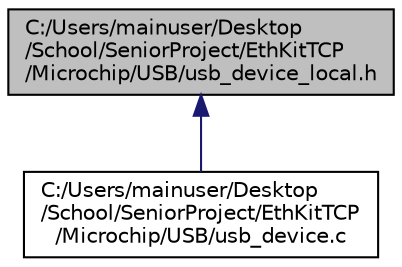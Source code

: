 digraph "C:/Users/mainuser/Desktop/School/SeniorProject/EthKitTCP/Microchip/USB/usb_device_local.h"
{
  edge [fontname="Helvetica",fontsize="10",labelfontname="Helvetica",labelfontsize="10"];
  node [fontname="Helvetica",fontsize="10",shape=record];
  Node1 [label="C:/Users/mainuser/Desktop\l/School/SeniorProject/EthKitTCP\l/Microchip/USB/usb_device_local.h",height=0.2,width=0.4,color="black", fillcolor="grey75", style="filled", fontcolor="black"];
  Node1 -> Node2 [dir="back",color="midnightblue",fontsize="10",style="solid",fontname="Helvetica"];
  Node2 [label="C:/Users/mainuser/Desktop\l/School/SeniorProject/EthKitTCP\l/Microchip/USB/usb_device.c",height=0.2,width=0.4,color="black", fillcolor="white", style="filled",URL="$usb__device_8c.html"];
}
